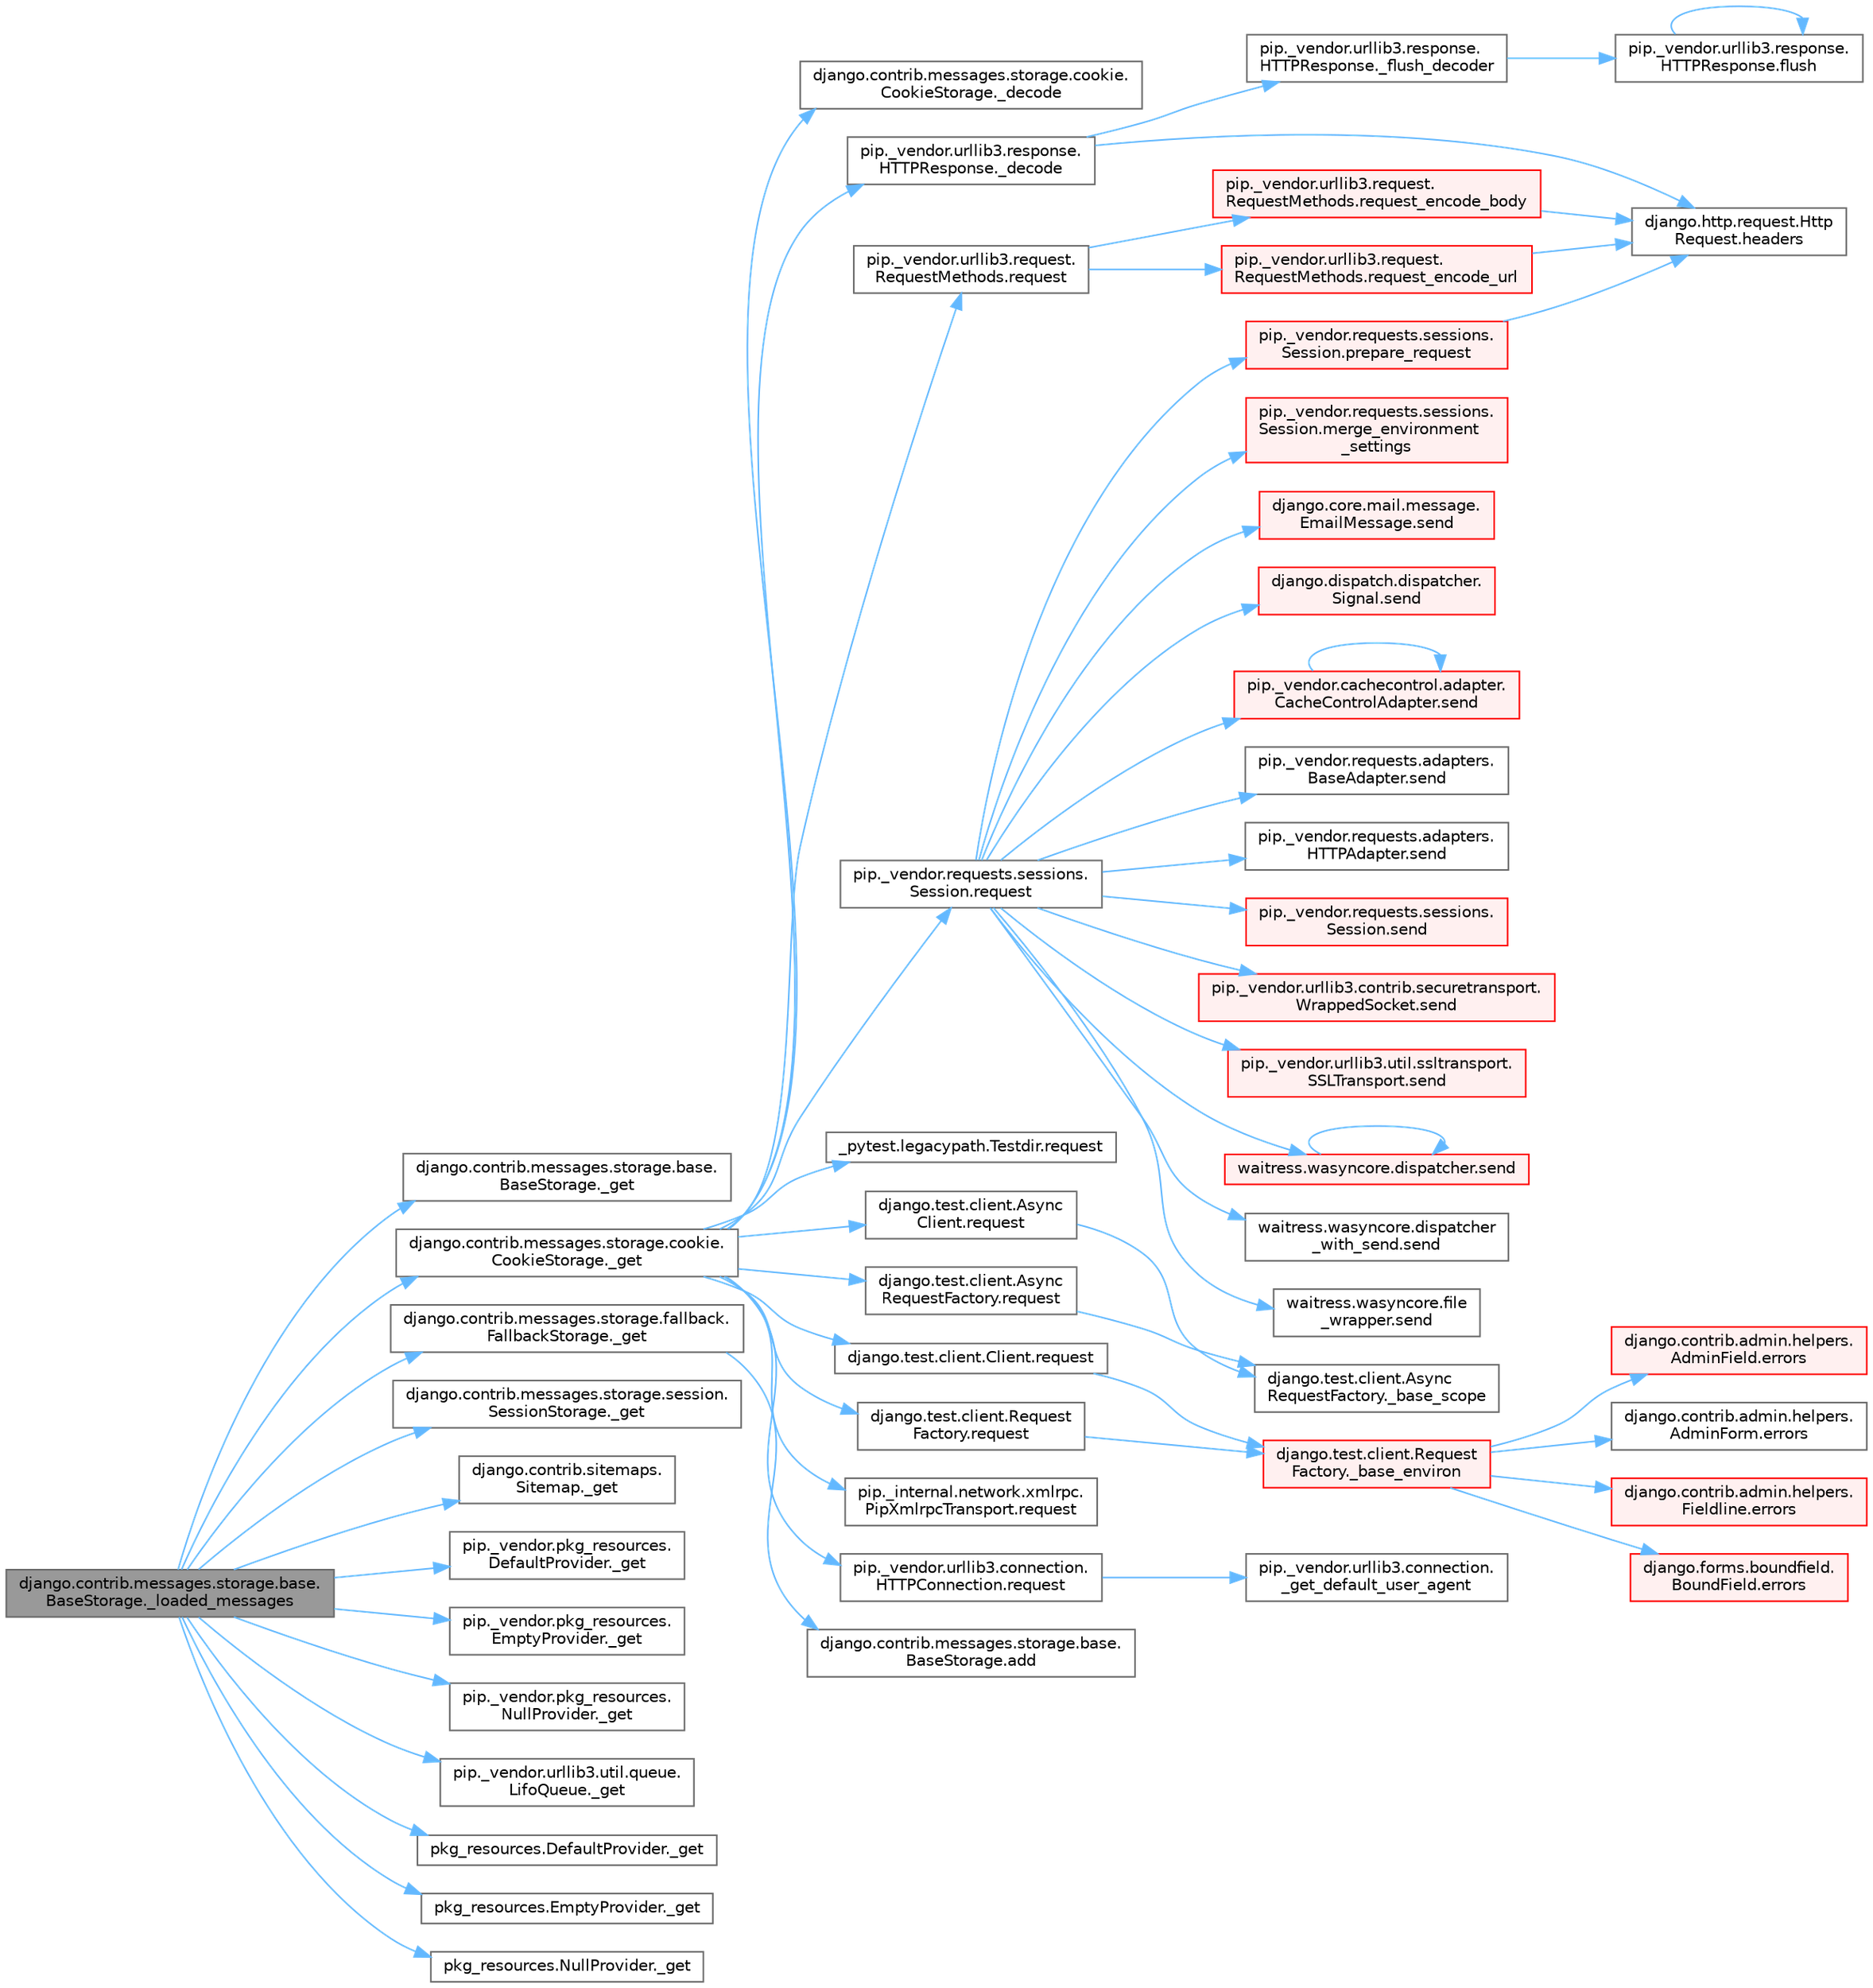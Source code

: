 digraph "django.contrib.messages.storage.base.BaseStorage._loaded_messages"
{
 // LATEX_PDF_SIZE
  bgcolor="transparent";
  edge [fontname=Helvetica,fontsize=10,labelfontname=Helvetica,labelfontsize=10];
  node [fontname=Helvetica,fontsize=10,shape=box,height=0.2,width=0.4];
  rankdir="LR";
  Node1 [id="Node000001",label="django.contrib.messages.storage.base.\lBaseStorage._loaded_messages",height=0.2,width=0.4,color="gray40", fillcolor="grey60", style="filled", fontcolor="black",tooltip=" "];
  Node1 -> Node2 [id="edge1_Node000001_Node000002",color="steelblue1",style="solid",tooltip=" "];
  Node2 [id="Node000002",label="django.contrib.messages.storage.base.\lBaseStorage._get",height=0.2,width=0.4,color="grey40", fillcolor="white", style="filled",URL="$classdjango_1_1contrib_1_1messages_1_1storage_1_1base_1_1_base_storage.html#a3d2749021b22c9e5f32af8b23feae3f1",tooltip=" "];
  Node1 -> Node3 [id="edge2_Node000001_Node000003",color="steelblue1",style="solid",tooltip=" "];
  Node3 [id="Node000003",label="django.contrib.messages.storage.cookie.\lCookieStorage._get",height=0.2,width=0.4,color="grey40", fillcolor="white", style="filled",URL="$classdjango_1_1contrib_1_1messages_1_1storage_1_1cookie_1_1_cookie_storage.html#a39d084f6072109675c9ef06c047174e8",tooltip=" "];
  Node3 -> Node4 [id="edge3_Node000003_Node000004",color="steelblue1",style="solid",tooltip=" "];
  Node4 [id="Node000004",label="django.contrib.messages.storage.cookie.\lCookieStorage._decode",height=0.2,width=0.4,color="grey40", fillcolor="white", style="filled",URL="$classdjango_1_1contrib_1_1messages_1_1storage_1_1cookie_1_1_cookie_storage.html#a1fc553aa4b81b9844a8ab48cb7d5f59a",tooltip=" "];
  Node3 -> Node5 [id="edge4_Node000003_Node000005",color="steelblue1",style="solid",tooltip=" "];
  Node5 [id="Node000005",label="pip._vendor.urllib3.response.\lHTTPResponse._decode",height=0.2,width=0.4,color="grey40", fillcolor="white", style="filled",URL="$classpip_1_1__vendor_1_1urllib3_1_1response_1_1_h_t_t_p_response.html#a8678676b28422ac1205fd245662f6a2c",tooltip=" "];
  Node5 -> Node6 [id="edge5_Node000005_Node000006",color="steelblue1",style="solid",tooltip=" "];
  Node6 [id="Node000006",label="pip._vendor.urllib3.response.\lHTTPResponse._flush_decoder",height=0.2,width=0.4,color="grey40", fillcolor="white", style="filled",URL="$classpip_1_1__vendor_1_1urllib3_1_1response_1_1_h_t_t_p_response.html#a8af5efe5d81890f31c645c1b3e1b532a",tooltip=" "];
  Node6 -> Node7 [id="edge6_Node000006_Node000007",color="steelblue1",style="solid",tooltip=" "];
  Node7 [id="Node000007",label="pip._vendor.urllib3.response.\lHTTPResponse.flush",height=0.2,width=0.4,color="grey40", fillcolor="white", style="filled",URL="$classpip_1_1__vendor_1_1urllib3_1_1response_1_1_h_t_t_p_response.html#a6d7b7138abe76f737277901c92166a8e",tooltip=" "];
  Node7 -> Node7 [id="edge7_Node000007_Node000007",color="steelblue1",style="solid",tooltip=" "];
  Node5 -> Node8 [id="edge8_Node000005_Node000008",color="steelblue1",style="solid",tooltip=" "];
  Node8 [id="Node000008",label="django.http.request.Http\lRequest.headers",height=0.2,width=0.4,color="grey40", fillcolor="white", style="filled",URL="$classdjango_1_1http_1_1request_1_1_http_request.html#a757d86c06e163aa94180817723ce1b9c",tooltip=" "];
  Node3 -> Node9 [id="edge9_Node000003_Node000009",color="steelblue1",style="solid",tooltip=" "];
  Node9 [id="Node000009",label="_pytest.legacypath.Testdir.request",height=0.2,width=0.4,color="grey40", fillcolor="white", style="filled",URL="$class__pytest_1_1legacypath_1_1_testdir.html#a0e10c900efcd764da85254119e4d64c4",tooltip=" "];
  Node3 -> Node10 [id="edge10_Node000003_Node000010",color="steelblue1",style="solid",tooltip=" "];
  Node10 [id="Node000010",label="django.test.client.Async\lClient.request",height=0.2,width=0.4,color="grey40", fillcolor="white", style="filled",URL="$classdjango_1_1test_1_1client_1_1_async_client.html#a891cc2f6b81dcf3583bbbde8d21a713a",tooltip=" "];
  Node10 -> Node11 [id="edge11_Node000010_Node000011",color="steelblue1",style="solid",tooltip=" "];
  Node11 [id="Node000011",label="django.test.client.Async\lRequestFactory._base_scope",height=0.2,width=0.4,color="grey40", fillcolor="white", style="filled",URL="$classdjango_1_1test_1_1client_1_1_async_request_factory.html#a0e43cc21668d0a42c46524d5116d8654",tooltip=" "];
  Node3 -> Node12 [id="edge12_Node000003_Node000012",color="steelblue1",style="solid",tooltip=" "];
  Node12 [id="Node000012",label="django.test.client.Async\lRequestFactory.request",height=0.2,width=0.4,color="grey40", fillcolor="white", style="filled",URL="$classdjango_1_1test_1_1client_1_1_async_request_factory.html#aab026845547a4c2d9203b8710b90f6cd",tooltip=" "];
  Node12 -> Node11 [id="edge13_Node000012_Node000011",color="steelblue1",style="solid",tooltip=" "];
  Node3 -> Node13 [id="edge14_Node000003_Node000013",color="steelblue1",style="solid",tooltip=" "];
  Node13 [id="Node000013",label="django.test.client.Client.request",height=0.2,width=0.4,color="grey40", fillcolor="white", style="filled",URL="$classdjango_1_1test_1_1client_1_1_client.html#a2f51c5251142ab6503937051936e33fa",tooltip=" "];
  Node13 -> Node14 [id="edge15_Node000013_Node000014",color="steelblue1",style="solid",tooltip=" "];
  Node14 [id="Node000014",label="django.test.client.Request\lFactory._base_environ",height=0.2,width=0.4,color="red", fillcolor="#FFF0F0", style="filled",URL="$classdjango_1_1test_1_1client_1_1_request_factory.html#ab650654b992f4e9fc9e30bd0442973c1",tooltip=" "];
  Node14 -> Node15 [id="edge16_Node000014_Node000015",color="steelblue1",style="solid",tooltip=" "];
  Node15 [id="Node000015",label="django.contrib.admin.helpers.\lAdminField.errors",height=0.2,width=0.4,color="red", fillcolor="#FFF0F0", style="filled",URL="$classdjango_1_1contrib_1_1admin_1_1helpers_1_1_admin_field.html#a2ed7041739e06b7ebeb076401379c675",tooltip=" "];
  Node14 -> Node1186 [id="edge17_Node000014_Node001186",color="steelblue1",style="solid",tooltip=" "];
  Node1186 [id="Node001186",label="django.contrib.admin.helpers.\lAdminForm.errors",height=0.2,width=0.4,color="grey40", fillcolor="white", style="filled",URL="$classdjango_1_1contrib_1_1admin_1_1helpers_1_1_admin_form.html#a3ccc9540a232de721c24f95c26a2b34a",tooltip=" "];
  Node14 -> Node1187 [id="edge18_Node000014_Node001187",color="steelblue1",style="solid",tooltip=" "];
  Node1187 [id="Node001187",label="django.contrib.admin.helpers.\lFieldline.errors",height=0.2,width=0.4,color="red", fillcolor="#FFF0F0", style="filled",URL="$classdjango_1_1contrib_1_1admin_1_1helpers_1_1_fieldline.html#ac0094313ce4b91212414f914a381499d",tooltip=" "];
  Node14 -> Node1202 [id="edge19_Node000014_Node001202",color="steelblue1",style="solid",tooltip=" "];
  Node1202 [id="Node001202",label="django.forms.boundfield.\lBoundField.errors",height=0.2,width=0.4,color="red", fillcolor="#FFF0F0", style="filled",URL="$classdjango_1_1forms_1_1boundfield_1_1_bound_field.html#a47569da22ccdcdd1bb15a2506a0a5f6e",tooltip=" "];
  Node3 -> Node873 [id="edge20_Node000003_Node000873",color="steelblue1",style="solid",tooltip=" "];
  Node873 [id="Node000873",label="django.test.client.Request\lFactory.request",height=0.2,width=0.4,color="grey40", fillcolor="white", style="filled",URL="$classdjango_1_1test_1_1client_1_1_request_factory.html#adae411ab0df6839c5364b647e4dc63ad",tooltip=" "];
  Node873 -> Node14 [id="edge21_Node000873_Node000014",color="steelblue1",style="solid",tooltip=" "];
  Node3 -> Node874 [id="edge22_Node000003_Node000874",color="steelblue1",style="solid",tooltip=" "];
  Node874 [id="Node000874",label="pip._internal.network.xmlrpc.\lPipXmlrpcTransport.request",height=0.2,width=0.4,color="grey40", fillcolor="white", style="filled",URL="$classpip_1_1__internal_1_1network_1_1xmlrpc_1_1_pip_xmlrpc_transport.html#a91d1ed180fbf8bcc25f6747a72614c5f",tooltip=" "];
  Node3 -> Node875 [id="edge23_Node000003_Node000875",color="steelblue1",style="solid",tooltip=" "];
  Node875 [id="Node000875",label="pip._vendor.requests.sessions.\lSession.request",height=0.2,width=0.4,color="grey40", fillcolor="white", style="filled",URL="$classpip_1_1__vendor_1_1requests_1_1sessions_1_1_session.html#a3dddfa16e93faa1a1a553936d913482b",tooltip=" "];
  Node875 -> Node876 [id="edge24_Node000875_Node000876",color="steelblue1",style="solid",tooltip=" "];
  Node876 [id="Node000876",label="pip._vendor.requests.sessions.\lSession.merge_environment\l_settings",height=0.2,width=0.4,color="red", fillcolor="#FFF0F0", style="filled",URL="$classpip_1_1__vendor_1_1requests_1_1sessions_1_1_session.html#a1bbc07ae0fd8434a0ae651e3eb482be0",tooltip=" "];
  Node875 -> Node1000 [id="edge25_Node000875_Node001000",color="steelblue1",style="solid",tooltip=" "];
  Node1000 [id="Node001000",label="pip._vendor.requests.sessions.\lSession.prepare_request",height=0.2,width=0.4,color="red", fillcolor="#FFF0F0", style="filled",URL="$classpip_1_1__vendor_1_1requests_1_1sessions_1_1_session.html#a486c476ce9c610313da438d9fbd53f7b",tooltip=" "];
  Node1000 -> Node8 [id="edge26_Node001000_Node000008",color="steelblue1",style="solid",tooltip=" "];
  Node875 -> Node1002 [id="edge27_Node000875_Node001002",color="steelblue1",style="solid",tooltip=" "];
  Node1002 [id="Node001002",label="django.core.mail.message.\lEmailMessage.send",height=0.2,width=0.4,color="red", fillcolor="#FFF0F0", style="filled",URL="$classdjango_1_1core_1_1mail_1_1message_1_1_email_message.html#a18fd6d168e6aa27742a4057b4ab9b439",tooltip=" "];
  Node875 -> Node1006 [id="edge28_Node000875_Node001006",color="steelblue1",style="solid",tooltip=" "];
  Node1006 [id="Node001006",label="django.dispatch.dispatcher.\lSignal.send",height=0.2,width=0.4,color="red", fillcolor="#FFF0F0", style="filled",URL="$classdjango_1_1dispatch_1_1dispatcher_1_1_signal.html#a065269c5c5f8d45e7b902dda3245bdbb",tooltip=" "];
  Node875 -> Node1010 [id="edge29_Node000875_Node001010",color="steelblue1",style="solid",tooltip=" "];
  Node1010 [id="Node001010",label="pip._vendor.cachecontrol.adapter.\lCacheControlAdapter.send",height=0.2,width=0.4,color="red", fillcolor="#FFF0F0", style="filled",URL="$classpip_1_1__vendor_1_1cachecontrol_1_1adapter_1_1_cache_control_adapter.html#a7f846578832fd1a27f921f7466b4d2fa",tooltip=" "];
  Node1010 -> Node1010 [id="edge30_Node001010_Node001010",color="steelblue1",style="solid",tooltip=" "];
  Node875 -> Node1013 [id="edge31_Node000875_Node001013",color="steelblue1",style="solid",tooltip=" "];
  Node1013 [id="Node001013",label="pip._vendor.requests.adapters.\lBaseAdapter.send",height=0.2,width=0.4,color="grey40", fillcolor="white", style="filled",URL="$classpip_1_1__vendor_1_1requests_1_1adapters_1_1_base_adapter.html#a71b96d00d14b1eb64886afb3d5a6e2b0",tooltip=" "];
  Node875 -> Node1014 [id="edge32_Node000875_Node001014",color="steelblue1",style="solid",tooltip=" "];
  Node1014 [id="Node001014",label="pip._vendor.requests.adapters.\lHTTPAdapter.send",height=0.2,width=0.4,color="grey40", fillcolor="white", style="filled",URL="$classpip_1_1__vendor_1_1requests_1_1adapters_1_1_h_t_t_p_adapter.html#aa75dd0f80148babfc8b50bbc9a504e8d",tooltip=" "];
  Node875 -> Node1015 [id="edge33_Node000875_Node001015",color="steelblue1",style="solid",tooltip=" "];
  Node1015 [id="Node001015",label="pip._vendor.requests.sessions.\lSession.send",height=0.2,width=0.4,color="red", fillcolor="#FFF0F0", style="filled",URL="$classpip_1_1__vendor_1_1requests_1_1sessions_1_1_session.html#ac53877008b8d3c6901be36033885124c",tooltip=" "];
  Node875 -> Node1020 [id="edge34_Node000875_Node001020",color="steelblue1",style="solid",tooltip=" "];
  Node1020 [id="Node001020",label="pip._vendor.urllib3.contrib.securetransport.\lWrappedSocket.send",height=0.2,width=0.4,color="red", fillcolor="#FFF0F0", style="filled",URL="$classpip_1_1__vendor_1_1urllib3_1_1contrib_1_1securetransport_1_1_wrapped_socket.html#afefa6637ff2836086372e94b4872b076",tooltip=" "];
  Node875 -> Node4325 [id="edge35_Node000875_Node004325",color="steelblue1",style="solid",tooltip=" "];
  Node4325 [id="Node004325",label="pip._vendor.urllib3.util.ssltransport.\lSSLTransport.send",height=0.2,width=0.4,color="red", fillcolor="#FFF0F0", style="filled",URL="$classpip_1_1__vendor_1_1urllib3_1_1util_1_1ssltransport_1_1_s_s_l_transport.html#ae07b4d8069dbc1dab07b52db5acdb71a",tooltip=" "];
  Node875 -> Node4326 [id="edge36_Node000875_Node004326",color="steelblue1",style="solid",tooltip=" "];
  Node4326 [id="Node004326",label="waitress.wasyncore.dispatcher.send",height=0.2,width=0.4,color="red", fillcolor="#FFF0F0", style="filled",URL="$classwaitress_1_1wasyncore_1_1dispatcher.html#aa36a1d97600508f07138eab0658775c9",tooltip=" "];
  Node4326 -> Node4326 [id="edge37_Node004326_Node004326",color="steelblue1",style="solid",tooltip=" "];
  Node875 -> Node4327 [id="edge38_Node000875_Node004327",color="steelblue1",style="solid",tooltip=" "];
  Node4327 [id="Node004327",label="waitress.wasyncore.dispatcher\l_with_send.send",height=0.2,width=0.4,color="grey40", fillcolor="white", style="filled",URL="$classwaitress_1_1wasyncore_1_1dispatcher__with__send.html#a47052361f8df52adae77154c5ac2e95d",tooltip=" "];
  Node875 -> Node4328 [id="edge39_Node000875_Node004328",color="steelblue1",style="solid",tooltip=" "];
  Node4328 [id="Node004328",label="waitress.wasyncore.file\l_wrapper.send",height=0.2,width=0.4,color="grey40", fillcolor="white", style="filled",URL="$classwaitress_1_1wasyncore_1_1file__wrapper.html#a3db1f84334179b63edb654a8da19820c",tooltip=" "];
  Node3 -> Node1293 [id="edge40_Node000003_Node001293",color="steelblue1",style="solid",tooltip=" "];
  Node1293 [id="Node001293",label="pip._vendor.urllib3.connection.\lHTTPConnection.request",height=0.2,width=0.4,color="grey40", fillcolor="white", style="filled",URL="$classpip_1_1__vendor_1_1urllib3_1_1connection_1_1_h_t_t_p_connection.html#a67e552c4d242e4169bdf7319269a417f",tooltip=" "];
  Node1293 -> Node1294 [id="edge41_Node001293_Node001294",color="steelblue1",style="solid",tooltip=" "];
  Node1294 [id="Node001294",label="pip._vendor.urllib3.connection.\l_get_default_user_agent",height=0.2,width=0.4,color="grey40", fillcolor="white", style="filled",URL="$namespacepip_1_1__vendor_1_1urllib3_1_1connection.html#a470b189321329d9264e7756710ba9ae2",tooltip=" "];
  Node3 -> Node1295 [id="edge42_Node000003_Node001295",color="steelblue1",style="solid",tooltip=" "];
  Node1295 [id="Node001295",label="pip._vendor.urllib3.request.\lRequestMethods.request",height=0.2,width=0.4,color="grey40", fillcolor="white", style="filled",URL="$classpip_1_1__vendor_1_1urllib3_1_1request_1_1_request_methods.html#a73541f2f0edc7df7413b043e33c69e7f",tooltip=" "];
  Node1295 -> Node1296 [id="edge43_Node001295_Node001296",color="steelblue1",style="solid",tooltip=" "];
  Node1296 [id="Node001296",label="pip._vendor.urllib3.request.\lRequestMethods.request_encode_body",height=0.2,width=0.4,color="red", fillcolor="#FFF0F0", style="filled",URL="$classpip_1_1__vendor_1_1urllib3_1_1request_1_1_request_methods.html#a2c8e6a574936ea1059cda06ae71793fc",tooltip=" "];
  Node1296 -> Node8 [id="edge44_Node001296_Node000008",color="steelblue1",style="solid",tooltip=" "];
  Node1295 -> Node1335 [id="edge45_Node001295_Node001335",color="steelblue1",style="solid",tooltip=" "];
  Node1335 [id="Node001335",label="pip._vendor.urllib3.request.\lRequestMethods.request_encode_url",height=0.2,width=0.4,color="red", fillcolor="#FFF0F0", style="filled",URL="$classpip_1_1__vendor_1_1urllib3_1_1request_1_1_request_methods.html#a364d38202ff4ab728e7bad368e74a431",tooltip=" "];
  Node1335 -> Node8 [id="edge46_Node001335_Node000008",color="steelblue1",style="solid",tooltip=" "];
  Node1 -> Node469 [id="edge47_Node000001_Node000469",color="steelblue1",style="solid",tooltip=" "];
  Node469 [id="Node000469",label="django.contrib.messages.storage.fallback.\lFallbackStorage._get",height=0.2,width=0.4,color="grey40", fillcolor="white", style="filled",URL="$classdjango_1_1contrib_1_1messages_1_1storage_1_1fallback_1_1_fallback_storage.html#a868fecdc6202920df6e41e4e2cdb5ed2",tooltip=" "];
  Node469 -> Node470 [id="edge48_Node000469_Node000470",color="steelblue1",style="solid",tooltip=" "];
  Node470 [id="Node000470",label="django.contrib.messages.storage.base.\lBaseStorage.add",height=0.2,width=0.4,color="grey40", fillcolor="white", style="filled",URL="$classdjango_1_1contrib_1_1messages_1_1storage_1_1base_1_1_base_storage.html#aafc1151a94b34b80803c99d883ca268c",tooltip=" "];
  Node1 -> Node471 [id="edge49_Node000001_Node000471",color="steelblue1",style="solid",tooltip=" "];
  Node471 [id="Node000471",label="django.contrib.messages.storage.session.\lSessionStorage._get",height=0.2,width=0.4,color="grey40", fillcolor="white", style="filled",URL="$classdjango_1_1contrib_1_1messages_1_1storage_1_1session_1_1_session_storage.html#ad3dc3100f2bb7bc5e7ff4db39177fb69",tooltip=" "];
  Node1 -> Node472 [id="edge50_Node000001_Node000472",color="steelblue1",style="solid",tooltip=" "];
  Node472 [id="Node000472",label="django.contrib.sitemaps.\lSitemap._get",height=0.2,width=0.4,color="grey40", fillcolor="white", style="filled",URL="$classdjango_1_1contrib_1_1sitemaps_1_1_sitemap.html#a73a81ce251424f3552779a860edc686c",tooltip=" "];
  Node1 -> Node473 [id="edge51_Node000001_Node000473",color="steelblue1",style="solid",tooltip=" "];
  Node473 [id="Node000473",label="pip._vendor.pkg_resources.\lDefaultProvider._get",height=0.2,width=0.4,color="grey40", fillcolor="white", style="filled",URL="$classpip_1_1__vendor_1_1pkg__resources_1_1_default_provider.html#a7587126d08fbd2559bbd44b4a919430c",tooltip=" "];
  Node1 -> Node474 [id="edge52_Node000001_Node000474",color="steelblue1",style="solid",tooltip=" "];
  Node474 [id="Node000474",label="pip._vendor.pkg_resources.\lEmptyProvider._get",height=0.2,width=0.4,color="grey40", fillcolor="white", style="filled",URL="$classpip_1_1__vendor_1_1pkg__resources_1_1_empty_provider.html#a4246472dcb9c365ab18f2f74389a1857",tooltip=" "];
  Node1 -> Node475 [id="edge53_Node000001_Node000475",color="steelblue1",style="solid",tooltip=" "];
  Node475 [id="Node000475",label="pip._vendor.pkg_resources.\lNullProvider._get",height=0.2,width=0.4,color="grey40", fillcolor="white", style="filled",URL="$classpip_1_1__vendor_1_1pkg__resources_1_1_null_provider.html#a1c67ea92ac58e123e3d5c21879edce06",tooltip=" "];
  Node1 -> Node476 [id="edge54_Node000001_Node000476",color="steelblue1",style="solid",tooltip=" "];
  Node476 [id="Node000476",label="pip._vendor.urllib3.util.queue.\lLifoQueue._get",height=0.2,width=0.4,color="grey40", fillcolor="white", style="filled",URL="$classpip_1_1__vendor_1_1urllib3_1_1util_1_1queue_1_1_lifo_queue.html#abd788668e68a54244b3047c67f9d3ca6",tooltip=" "];
  Node1 -> Node477 [id="edge55_Node000001_Node000477",color="steelblue1",style="solid",tooltip=" "];
  Node477 [id="Node000477",label="pkg_resources.DefaultProvider._get",height=0.2,width=0.4,color="grey40", fillcolor="white", style="filled",URL="$classpkg__resources_1_1_default_provider.html#ac2bf2a90dd08fdeab50a2401566375cc",tooltip=" "];
  Node1 -> Node478 [id="edge56_Node000001_Node000478",color="steelblue1",style="solid",tooltip=" "];
  Node478 [id="Node000478",label="pkg_resources.EmptyProvider._get",height=0.2,width=0.4,color="grey40", fillcolor="white", style="filled",URL="$classpkg__resources_1_1_empty_provider.html#a3e97cd87853d655c8e99803b2f86df7b",tooltip=" "];
  Node1 -> Node479 [id="edge57_Node000001_Node000479",color="steelblue1",style="solid",tooltip=" "];
  Node479 [id="Node000479",label="pkg_resources.NullProvider._get",height=0.2,width=0.4,color="grey40", fillcolor="white", style="filled",URL="$classpkg__resources_1_1_null_provider.html#a9d221615e0688c8b24ba1d9001ccc232",tooltip=" "];
}
